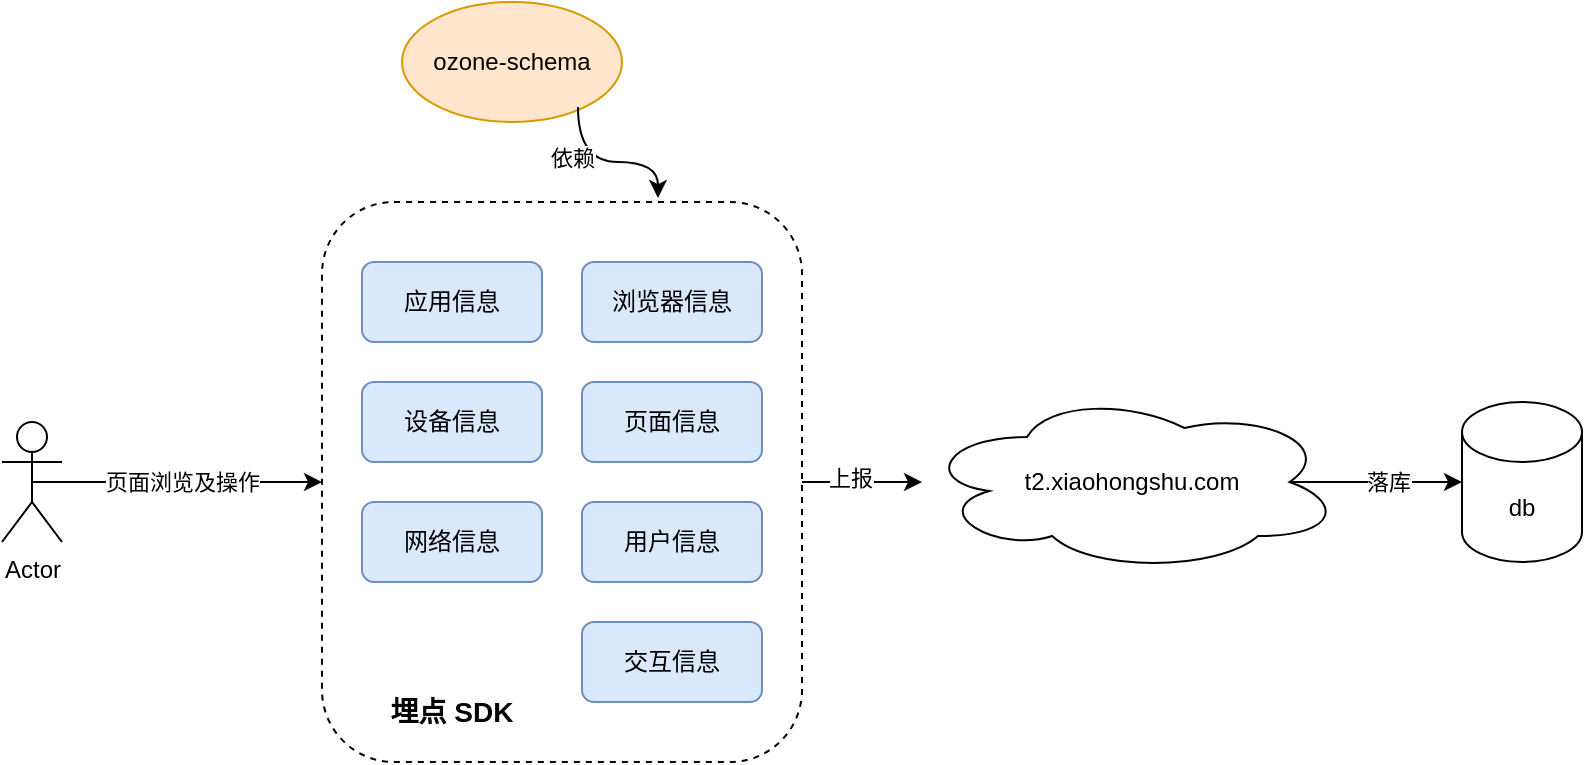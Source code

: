 <mxfile version="22.1.7" type="github">
  <diagram name="第 1 页" id="hFva2WAniShFFfcunT4v">
    <mxGraphModel dx="1026" dy="655" grid="1" gridSize="10" guides="1" tooltips="1" connect="1" arrows="1" fold="1" page="1" pageScale="1" pageWidth="1600" pageHeight="900" math="0" shadow="0">
      <root>
        <mxCell id="0" />
        <mxCell id="1" parent="0" />
        <mxCell id="oBDyeat0bFRR_VgskXgP-13" style="edgeStyle=orthogonalEdgeStyle;rounded=0;orthogonalLoop=1;jettySize=auto;html=1;exitX=0.5;exitY=0.5;exitDx=0;exitDy=0;exitPerimeter=0;entryX=0;entryY=0.5;entryDx=0;entryDy=0;" edge="1" parent="1" source="oBDyeat0bFRR_VgskXgP-1" target="oBDyeat0bFRR_VgskXgP-2">
          <mxGeometry relative="1" as="geometry" />
        </mxCell>
        <mxCell id="oBDyeat0bFRR_VgskXgP-15" value="页面浏览及操作" style="edgeLabel;html=1;align=center;verticalAlign=middle;resizable=0;points=[];" vertex="1" connectable="0" parent="oBDyeat0bFRR_VgskXgP-13">
          <mxGeometry x="-0.179" y="2" relative="1" as="geometry">
            <mxPoint x="15" y="2" as="offset" />
          </mxGeometry>
        </mxCell>
        <mxCell id="oBDyeat0bFRR_VgskXgP-1" value="Actor" style="shape=umlActor;verticalLabelPosition=bottom;verticalAlign=top;html=1;outlineConnect=0;" vertex="1" parent="1">
          <mxGeometry x="90" y="330" width="30" height="60" as="geometry" />
        </mxCell>
        <mxCell id="oBDyeat0bFRR_VgskXgP-8" style="edgeStyle=orthogonalEdgeStyle;rounded=0;orthogonalLoop=1;jettySize=auto;html=1;exitX=1;exitY=0.5;exitDx=0;exitDy=0;" edge="1" parent="1" source="oBDyeat0bFRR_VgskXgP-2" target="oBDyeat0bFRR_VgskXgP-4">
          <mxGeometry relative="1" as="geometry" />
        </mxCell>
        <mxCell id="oBDyeat0bFRR_VgskXgP-9" value="上报" style="edgeLabel;html=1;align=center;verticalAlign=middle;resizable=0;points=[];" vertex="1" connectable="0" parent="oBDyeat0bFRR_VgskXgP-8">
          <mxGeometry x="-0.22" y="2" relative="1" as="geometry">
            <mxPoint as="offset" />
          </mxGeometry>
        </mxCell>
        <mxCell id="oBDyeat0bFRR_VgskXgP-2" value="" style="rounded=1;whiteSpace=wrap;html=1;dashed=1;" vertex="1" parent="1">
          <mxGeometry x="250" y="220" width="240" height="280" as="geometry" />
        </mxCell>
        <mxCell id="oBDyeat0bFRR_VgskXgP-3" value="应用信息" style="rounded=1;whiteSpace=wrap;html=1;fillColor=#dae8fc;strokeColor=#6c8ebf;" vertex="1" parent="1">
          <mxGeometry x="270" y="250" width="90" height="40" as="geometry" />
        </mxCell>
        <mxCell id="oBDyeat0bFRR_VgskXgP-6" style="edgeStyle=orthogonalEdgeStyle;rounded=0;orthogonalLoop=1;jettySize=auto;html=1;exitX=0.875;exitY=0.5;exitDx=0;exitDy=0;exitPerimeter=0;" edge="1" parent="1" source="oBDyeat0bFRR_VgskXgP-4" target="oBDyeat0bFRR_VgskXgP-5">
          <mxGeometry relative="1" as="geometry" />
        </mxCell>
        <mxCell id="oBDyeat0bFRR_VgskXgP-10" value="落库" style="edgeLabel;html=1;align=center;verticalAlign=middle;resizable=0;points=[];" vertex="1" connectable="0" parent="oBDyeat0bFRR_VgskXgP-6">
          <mxGeometry x="-0.205" y="4" relative="1" as="geometry">
            <mxPoint x="14" y="4" as="offset" />
          </mxGeometry>
        </mxCell>
        <mxCell id="oBDyeat0bFRR_VgskXgP-4" value="t2.xiaohongshu.com" style="ellipse;shape=cloud;whiteSpace=wrap;html=1;" vertex="1" parent="1">
          <mxGeometry x="550" y="315" width="210" height="90" as="geometry" />
        </mxCell>
        <mxCell id="oBDyeat0bFRR_VgskXgP-5" value="db" style="shape=cylinder3;whiteSpace=wrap;html=1;boundedLbl=1;backgroundOutline=1;size=15;" vertex="1" parent="1">
          <mxGeometry x="820" y="320" width="60" height="80" as="geometry" />
        </mxCell>
        <mxCell id="oBDyeat0bFRR_VgskXgP-7" value="埋点 SDK" style="text;html=1;strokeColor=none;fillColor=none;align=center;verticalAlign=middle;whiteSpace=wrap;rounded=0;fontStyle=1;fontSize=14;" vertex="1" parent="1">
          <mxGeometry x="280" y="460" width="70" height="30" as="geometry" />
        </mxCell>
        <mxCell id="oBDyeat0bFRR_VgskXgP-16" value="浏览器信息" style="rounded=1;whiteSpace=wrap;html=1;fillColor=#dae8fc;strokeColor=#6c8ebf;" vertex="1" parent="1">
          <mxGeometry x="380" y="250" width="90" height="40" as="geometry" />
        </mxCell>
        <mxCell id="oBDyeat0bFRR_VgskXgP-17" value="设备信息" style="rounded=1;whiteSpace=wrap;html=1;fillColor=#dae8fc;strokeColor=#6c8ebf;" vertex="1" parent="1">
          <mxGeometry x="270" y="310" width="90" height="40" as="geometry" />
        </mxCell>
        <mxCell id="oBDyeat0bFRR_VgskXgP-18" value="页面信息" style="rounded=1;whiteSpace=wrap;html=1;fillColor=#dae8fc;strokeColor=#6c8ebf;" vertex="1" parent="1">
          <mxGeometry x="380" y="310" width="90" height="40" as="geometry" />
        </mxCell>
        <mxCell id="oBDyeat0bFRR_VgskXgP-19" value="网络信息" style="rounded=1;whiteSpace=wrap;html=1;fillColor=#dae8fc;strokeColor=#6c8ebf;" vertex="1" parent="1">
          <mxGeometry x="270" y="370" width="90" height="40" as="geometry" />
        </mxCell>
        <mxCell id="oBDyeat0bFRR_VgskXgP-20" value="用户信息" style="rounded=1;whiteSpace=wrap;html=1;fillColor=#dae8fc;strokeColor=#6c8ebf;" vertex="1" parent="1">
          <mxGeometry x="380" y="370" width="90" height="40" as="geometry" />
        </mxCell>
        <mxCell id="oBDyeat0bFRR_VgskXgP-21" value="交互信息" style="rounded=1;whiteSpace=wrap;html=1;fillColor=#dae8fc;strokeColor=#6c8ebf;" vertex="1" parent="1">
          <mxGeometry x="380" y="430" width="90" height="40" as="geometry" />
        </mxCell>
        <mxCell id="oBDyeat0bFRR_VgskXgP-24" value="ozone-schema" style="ellipse;whiteSpace=wrap;html=1;fillColor=#ffe6cc;strokeColor=#d79b00;" vertex="1" parent="1">
          <mxGeometry x="290" y="120" width="110" height="60" as="geometry" />
        </mxCell>
        <mxCell id="oBDyeat0bFRR_VgskXgP-25" style="edgeStyle=orthogonalEdgeStyle;orthogonalLoop=1;jettySize=auto;html=1;exitX=0.8;exitY=0.875;exitDx=0;exitDy=0;entryX=0.7;entryY=-0.007;entryDx=0;entryDy=0;entryPerimeter=0;exitPerimeter=0;curved=1;" edge="1" parent="1" source="oBDyeat0bFRR_VgskXgP-24" target="oBDyeat0bFRR_VgskXgP-2">
          <mxGeometry relative="1" as="geometry" />
        </mxCell>
        <mxCell id="oBDyeat0bFRR_VgskXgP-26" value="依赖" style="edgeLabel;html=1;align=center;verticalAlign=middle;resizable=0;points=[];" vertex="1" connectable="0" parent="oBDyeat0bFRR_VgskXgP-25">
          <mxGeometry x="-0.402" y="-3" relative="1" as="geometry">
            <mxPoint as="offset" />
          </mxGeometry>
        </mxCell>
      </root>
    </mxGraphModel>
  </diagram>
</mxfile>

